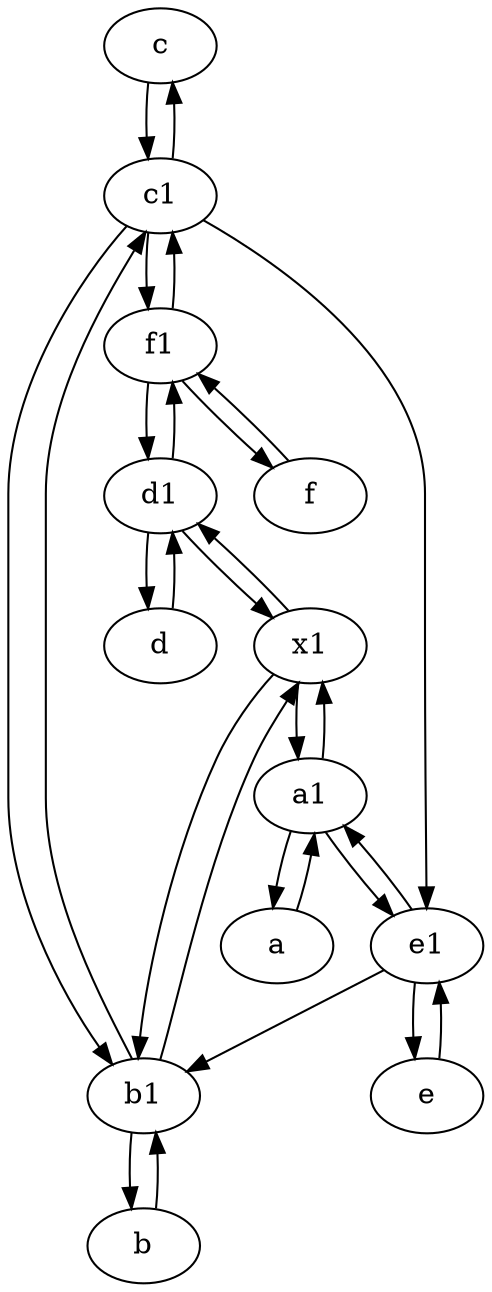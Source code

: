 digraph  {
	c [pos="20,10!"];
	b [pos="50,20!"];
	b1 [pos="45,20!"];
	d1 [pos="25,30!"];
	e [pos="30,50!"];
	f [pos="15,45!"];
	a1 [pos="40,15!"];
	e1 [pos="25,45!"];
	f1;
	d [pos="20,30!"];
	x1;
	a [pos="40,10!"];
	c1 [pos="30,15!"];
	c1 -> e1;
	b1 -> x1;
	d1 -> d;
	x1 -> d1;
	a1 -> e1;
	x1 -> b1;
	b1 -> c1;
	c -> c1;
	d1 -> f1;
	e1 -> a1;
	d -> d1;
	f1 -> c1;
	c1 -> c;
	a1 -> a;
	a -> a1;
	f1 -> f;
	e -> e1;
	x1 -> a1;
	f -> f1;
	c1 -> b1;
	c1 -> f1;
	e1 -> b1;
	d1 -> x1;
	b1 -> b;
	b -> b1;
	f1 -> d1;
	e1 -> e;
	a1 -> x1;

	}
